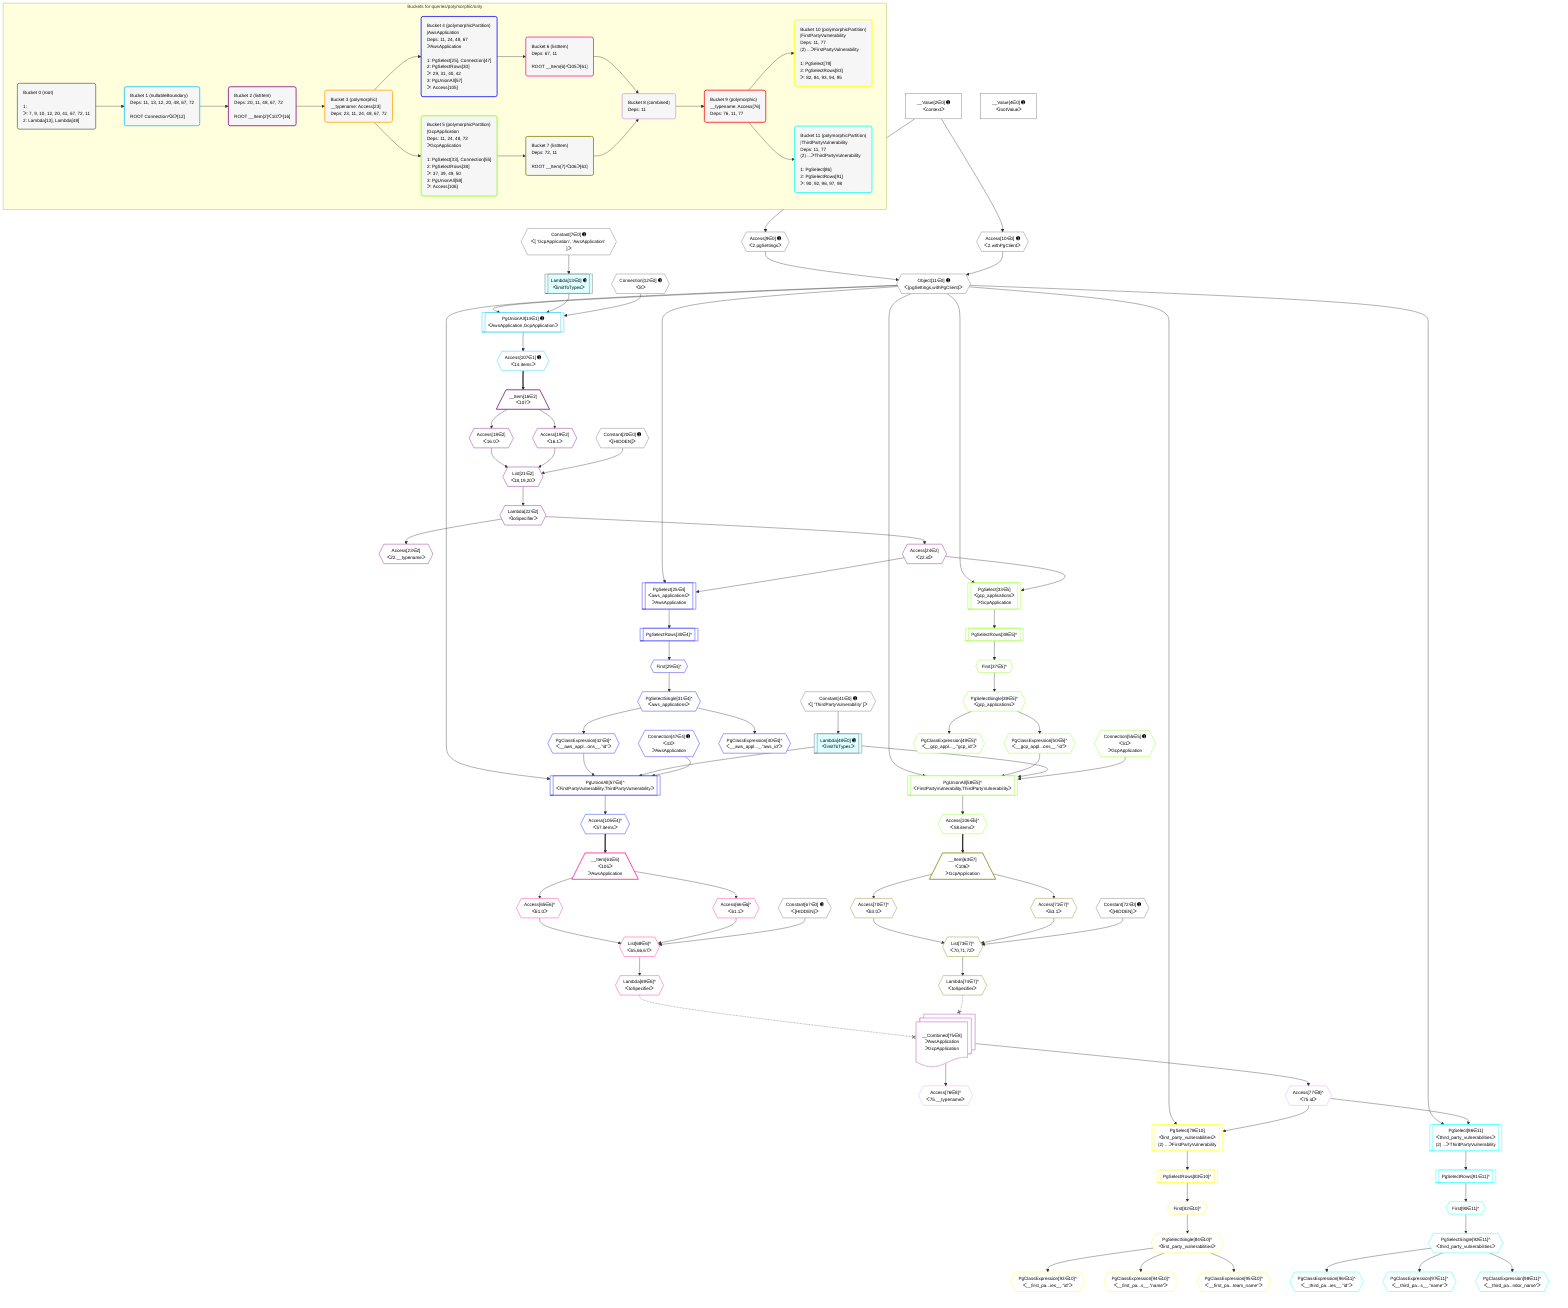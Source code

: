 %%{init: {'themeVariables': { 'fontSize': '12px'}}}%%
graph TD
    classDef path fill:#eee,stroke:#000,color:#000
    classDef plan fill:#fff,stroke-width:1px,color:#000
    classDef itemplan fill:#fff,stroke-width:2px,color:#000
    classDef unbatchedplan fill:#dff,stroke-width:1px,color:#000
    classDef sideeffectplan fill:#fcc,stroke-width:2px,color:#000
    classDef bucket fill:#f6f6f6,color:#000,stroke-width:2px,text-align:left

    subgraph "Buckets for queries/polymorphic/only"
    Bucket0("Bucket 0 (root)<br /><br />1: <br />ᐳ: 7, 9, 10, 12, 20, 41, 67, 72, 11<br />2: Lambda[13], Lambda[48]"):::bucket
    Bucket1("Bucket 1 (nullableBoundary)<br />Deps: 11, 13, 12, 20, 48, 67, 72<br /><br />ROOT Connectionᐸ8ᐳ[12]"):::bucket
    Bucket2("Bucket 2 (listItem)<br />Deps: 20, 11, 48, 67, 72<br /><br />ROOT __Item{2}ᐸ107ᐳ[16]"):::bucket
    Bucket3("Bucket 3 (polymorphic)<br />__typename: Access[23]<br />Deps: 23, 11, 24, 48, 67, 72"):::bucket
    Bucket4("Bucket 4 (polymorphicPartition)<br />|AwsApplication<br />Deps: 11, 24, 48, 67<br />ᐳAwsApplication<br /><br />1: PgSelect[25], Connection[47]<br />2: PgSelectRows[30]<br />ᐳ: 29, 31, 40, 42<br />3: PgUnionAll[57]<br />ᐳ: Access[105]"):::bucket
    Bucket5("Bucket 5 (polymorphicPartition)<br />|GcpApplication<br />Deps: 11, 24, 48, 72<br />ᐳGcpApplication<br /><br />1: PgSelect[33], Connection[55]<br />2: PgSelectRows[38]<br />ᐳ: 37, 39, 49, 50<br />3: PgUnionAll[58]<br />ᐳ: Access[106]"):::bucket
    Bucket6("Bucket 6 (listItem)<br />Deps: 67, 11<br /><br />ROOT __Item{6}ᐸ105ᐳ[61]"):::bucket
    Bucket7("Bucket 7 (listItem)<br />Deps: 72, 11<br /><br />ROOT __Item{7}ᐸ106ᐳ[63]"):::bucket
    Bucket8("Bucket 8 (combined)<br />Deps: 11"):::bucket
    Bucket9("Bucket 9 (polymorphic)<br />__typename: Access[76]<br />Deps: 76, 11, 77"):::bucket
    Bucket10("Bucket 10 (polymorphicPartition)<br />|FirstPartyVulnerability<br />Deps: 11, 77<br />(2) ...ᐳFirstPartyVulnerability<br /><br />1: PgSelect[78]<br />2: PgSelectRows[83]<br />ᐳ: 82, 84, 93, 94, 95"):::bucket
    Bucket11("Bucket 11 (polymorphicPartition)<br />|ThirdPartyVulnerability<br />Deps: 11, 77<br />(2) ...ᐳThirdPartyVulnerability<br /><br />1: PgSelect[86]<br />2: PgSelectRows[91]<br />ᐳ: 90, 92, 96, 97, 98"):::bucket
    end
    Bucket0 --> Bucket1
    Bucket1 --> Bucket2
    Bucket2 --> Bucket3
    Bucket3 --> Bucket4 & Bucket5
    Bucket4 --> Bucket6
    Bucket5 --> Bucket7
    Bucket6 --> Bucket8
    Bucket7 --> Bucket8
    Bucket8 --> Bucket9
    Bucket9 --> Bucket10 & Bucket11

    %% plan dependencies
    Object11{{"Object[11∈0] ➊<br />ᐸ{pgSettings,withPgClient}ᐳ"}}:::plan
    Access9{{"Access[9∈0] ➊<br />ᐸ2.pgSettingsᐳ"}}:::plan
    Access10{{"Access[10∈0] ➊<br />ᐸ2.withPgClientᐳ"}}:::plan
    Access9 & Access10 --> Object11
    __Value2["__Value[2∈0] ➊<br />ᐸcontextᐳ"]:::plan
    __Value2 --> Access9
    __Value2 --> Access10
    Lambda13[["Lambda[13∈0] ➊<br />ᐸlimitToTypesᐳ"]]:::unbatchedplan
    Constant7{{"Constant[7∈0] ➊<br />ᐸ[ 'GcpApplication', 'AwsApplication' ]ᐳ"}}:::plan
    Constant7 --> Lambda13
    Lambda48[["Lambda[48∈0] ➊<br />ᐸlimitToTypesᐳ"]]:::unbatchedplan
    Constant41{{"Constant[41∈0] ➊<br />ᐸ[ 'ThirdPartyVulnerability' ]ᐳ"}}:::plan
    Constant41 --> Lambda48
    __Value4["__Value[4∈0] ➊<br />ᐸrootValueᐳ"]:::plan
    Connection12{{"Connection[12∈0] ➊<br />ᐸ8ᐳ"}}:::plan
    Constant20{{"Constant[20∈0] ➊<br />ᐸ[HIDDEN]ᐳ"}}:::plan
    Constant67{{"Constant[67∈0] ➊<br />ᐸ[HIDDEN]ᐳ"}}:::plan
    Constant72{{"Constant[72∈0] ➊<br />ᐸ[HIDDEN]ᐳ"}}:::plan
    PgUnionAll14[["PgUnionAll[14∈1] ➊<br />ᐸAwsApplication,GcpApplicationᐳ"]]:::plan
    Object11 & Lambda13 & Connection12 --> PgUnionAll14
    Access107{{"Access[107∈1] ➊<br />ᐸ14.itemsᐳ"}}:::plan
    PgUnionAll14 --> Access107
    List21{{"List[21∈2]<br />ᐸ18,19,20ᐳ"}}:::plan
    Access18{{"Access[18∈2]<br />ᐸ16.0ᐳ"}}:::plan
    Access19{{"Access[19∈2]<br />ᐸ16.1ᐳ"}}:::plan
    Access18 & Access19 & Constant20 --> List21
    __Item16[/"__Item[16∈2]<br />ᐸ107ᐳ"\]:::itemplan
    Access107 ==> __Item16
    __Item16 --> Access18
    __Item16 --> Access19
    Lambda22{{"Lambda[22∈2]<br />ᐸtoSpecifierᐳ"}}:::plan
    List21 --> Lambda22
    Access23{{"Access[23∈2]<br />ᐸ22.__typenameᐳ"}}:::plan
    Lambda22 --> Access23
    Access24{{"Access[24∈2]<br />ᐸ22.idᐳ"}}:::plan
    Lambda22 --> Access24
    PgUnionAll57[["PgUnionAll[57∈4]^<br />ᐸFirstPartyVulnerability,ThirdPartyVulnerabilityᐳ"]]:::plan
    PgClassExpression42{{"PgClassExpression[42∈4]^<br />ᐸ__aws_appl...ons__.”id”ᐳ"}}:::plan
    Connection47{{"Connection[47∈4] ➊<br />ᐸ43ᐳ<br />ᐳAwsApplication"}}:::plan
    Object11 & PgClassExpression42 & Lambda48 & Connection47 --> PgUnionAll57
    PgSelect25[["PgSelect[25∈4]<br />ᐸaws_applicationsᐳ<br />ᐳAwsApplication"]]:::plan
    Object11 & Access24 --> PgSelect25
    First29{{"First[29∈4]^"}}:::plan
    PgSelectRows30[["PgSelectRows[30∈4]^"]]:::plan
    PgSelectRows30 --> First29
    PgSelect25 --> PgSelectRows30
    PgSelectSingle31{{"PgSelectSingle[31∈4]^<br />ᐸaws_applicationsᐳ"}}:::plan
    First29 --> PgSelectSingle31
    PgClassExpression40{{"PgClassExpression[40∈4]^<br />ᐸ__aws_appl..._.”aws_id”ᐳ"}}:::plan
    PgSelectSingle31 --> PgClassExpression40
    PgSelectSingle31 --> PgClassExpression42
    Access105{{"Access[105∈4]^<br />ᐸ57.itemsᐳ"}}:::plan
    PgUnionAll57 --> Access105
    List68{{"List[68∈6]^<br />ᐸ65,66,67ᐳ"}}:::plan
    Access65{{"Access[65∈6]^<br />ᐸ61.0ᐳ"}}:::plan
    Access66{{"Access[66∈6]^<br />ᐸ61.1ᐳ"}}:::plan
    Access65 & Access66 & Constant67 --> List68
    __Item61[/"__Item[61∈6]<br />ᐸ105ᐳ<br />ᐳAwsApplication"\]:::itemplan
    Access105 ==> __Item61
    __Item61 --> Access65
    __Item61 --> Access66
    Lambda69{{"Lambda[69∈6]^<br />ᐸtoSpecifierᐳ"}}:::plan
    List68 --> Lambda69
    Access76{{"Access[76∈8]^<br />ᐸ75.__typenameᐳ"}}:::plan
    __Value75:::plan@{shape: docs, label: "__Combined[75∈8]<br />ᐳAwsApplication<br />ᐳGcpApplication"}
    __Value75 --> Access76
    Access77{{"Access[77∈8]^<br />ᐸ75.idᐳ"}}:::plan
    __Value75 --> Access77
    PgSelect78[["PgSelect[78∈10]<br />ᐸfirst_party_vulnerabilitiesᐳ<br />(2) ...ᐳFirstPartyVulnerability"]]:::plan
    Object11 & Access77 --> PgSelect78
    First82{{"First[82∈10]^"}}:::plan
    PgSelectRows83[["PgSelectRows[83∈10]^"]]:::plan
    PgSelectRows83 --> First82
    PgSelect78 --> PgSelectRows83
    PgSelectSingle84{{"PgSelectSingle[84∈10]^<br />ᐸfirst_party_vulnerabilitiesᐳ"}}:::plan
    First82 --> PgSelectSingle84
    PgClassExpression93{{"PgClassExpression[93∈10]^<br />ᐸ__first_pa...ies__.”id”ᐳ"}}:::plan
    PgSelectSingle84 --> PgClassExpression93
    PgClassExpression94{{"PgClassExpression[94∈10]^<br />ᐸ__first_pa...s__.”name”ᐳ"}}:::plan
    PgSelectSingle84 --> PgClassExpression94
    PgClassExpression95{{"PgClassExpression[95∈10]^<br />ᐸ__first_pa...team_name”ᐳ"}}:::plan
    PgSelectSingle84 --> PgClassExpression95
    PgSelect86[["PgSelect[86∈11]<br />ᐸthird_party_vulnerabilitiesᐳ<br />(2) ...ᐳThirdPartyVulnerability"]]:::plan
    Object11 & Access77 --> PgSelect86
    First90{{"First[90∈11]^"}}:::plan
    PgSelectRows91[["PgSelectRows[91∈11]^"]]:::plan
    PgSelectRows91 --> First90
    PgSelect86 --> PgSelectRows91
    PgSelectSingle92{{"PgSelectSingle[92∈11]^<br />ᐸthird_party_vulnerabilitiesᐳ"}}:::plan
    First90 --> PgSelectSingle92
    PgClassExpression96{{"PgClassExpression[96∈11]^<br />ᐸ__third_pa...ies__.”id”ᐳ"}}:::plan
    PgSelectSingle92 --> PgClassExpression96
    PgClassExpression97{{"PgClassExpression[97∈11]^<br />ᐸ__third_pa...s__.”name”ᐳ"}}:::plan
    PgSelectSingle92 --> PgClassExpression97
    PgClassExpression98{{"PgClassExpression[98∈11]^<br />ᐸ__third_pa...ndor_name”ᐳ"}}:::plan
    PgSelectSingle92 --> PgClassExpression98
    PgUnionAll58[["PgUnionAll[58∈5]^<br />ᐸFirstPartyVulnerability,ThirdPartyVulnerabilityᐳ"]]:::plan
    PgClassExpression50{{"PgClassExpression[50∈5]^<br />ᐸ__gcp_appl...ons__.”id”ᐳ"}}:::plan
    Connection55{{"Connection[55∈5] ➊<br />ᐸ51ᐳ<br />ᐳGcpApplication"}}:::plan
    Object11 & PgClassExpression50 & Lambda48 & Connection55 --> PgUnionAll58
    PgSelect33[["PgSelect[33∈5]<br />ᐸgcp_applicationsᐳ<br />ᐳGcpApplication"]]:::plan
    Object11 & Access24 --> PgSelect33
    First37{{"First[37∈5]^"}}:::plan
    PgSelectRows38[["PgSelectRows[38∈5]^"]]:::plan
    PgSelectRows38 --> First37
    PgSelect33 --> PgSelectRows38
    PgSelectSingle39{{"PgSelectSingle[39∈5]^<br />ᐸgcp_applicationsᐳ"}}:::plan
    First37 --> PgSelectSingle39
    PgClassExpression49{{"PgClassExpression[49∈5]^<br />ᐸ__gcp_appl..._.”gcp_id”ᐳ"}}:::plan
    PgSelectSingle39 --> PgClassExpression49
    PgSelectSingle39 --> PgClassExpression50
    Access106{{"Access[106∈5]^<br />ᐸ58.itemsᐳ"}}:::plan
    PgUnionAll58 --> Access106
    List73{{"List[73∈7]^<br />ᐸ70,71,72ᐳ"}}:::plan
    Access70{{"Access[70∈7]^<br />ᐸ63.0ᐳ"}}:::plan
    Access71{{"Access[71∈7]^<br />ᐸ63.1ᐳ"}}:::plan
    Access70 & Access71 & Constant72 --> List73
    __Item63[/"__Item[63∈7]<br />ᐸ106ᐳ<br />ᐳGcpApplication"\]:::itemplan
    Access106 ==> __Item63
    __Item63 --> Access70
    __Item63 --> Access71
    Lambda74{{"Lambda[74∈7]^<br />ᐸtoSpecifierᐳ"}}:::plan
    List73 --> Lambda74

    %% define steps
    classDef bucket0 stroke:#696969
    class Bucket0,__Value2,__Value4,Constant7,Access9,Access10,Object11,Connection12,Lambda13,Constant20,Constant41,Lambda48,Constant67,Constant72 bucket0
    classDef bucket1 stroke:#00bfff
    class Bucket1,PgUnionAll14,Access107 bucket1
    classDef bucket2 stroke:#7f007f
    class Bucket2,__Item16,Access18,Access19,List21,Lambda22,Access23,Access24 bucket2
    classDef bucket3 stroke:#ffa500
    class Bucket3 bucket3
    classDef bucket4 stroke:#0000ff
    class Bucket4,PgSelect25,First29,PgSelectRows30,PgSelectSingle31,PgClassExpression40,PgClassExpression42,Connection47,PgUnionAll57,Access105 bucket4
    classDef bucket5 stroke:#7fff00
    class Bucket5,PgSelect33,First37,PgSelectRows38,PgSelectSingle39,PgClassExpression49,PgClassExpression50,Connection55,PgUnionAll58,Access106 bucket5
    classDef bucket6 stroke:#ff1493
    class Bucket6,__Item61,Access65,Access66,List68,Lambda69 bucket6
    classDef bucket7 stroke:#808000
    class Bucket7,__Item63,Access70,Access71,List73,Lambda74 bucket7
    classDef bucket8 stroke:#dda0dd
    class Bucket8,__Value75,Access76,Access77 bucket8
    classDef bucket9 stroke:#ff0000
    class Bucket9 bucket9
    classDef bucket10 stroke:#ffff00
    class Bucket10,PgSelect78,First82,PgSelectRows83,PgSelectSingle84,PgClassExpression93,PgClassExpression94,PgClassExpression95 bucket10
    classDef bucket11 stroke:#00ffff
    class Bucket11,PgSelect86,First90,PgSelectRows91,PgSelectSingle92,PgClassExpression96,PgClassExpression97,PgClassExpression98 bucket11

    Lambda69 -.-x __Value75
    Lambda74 -.-x __Value75